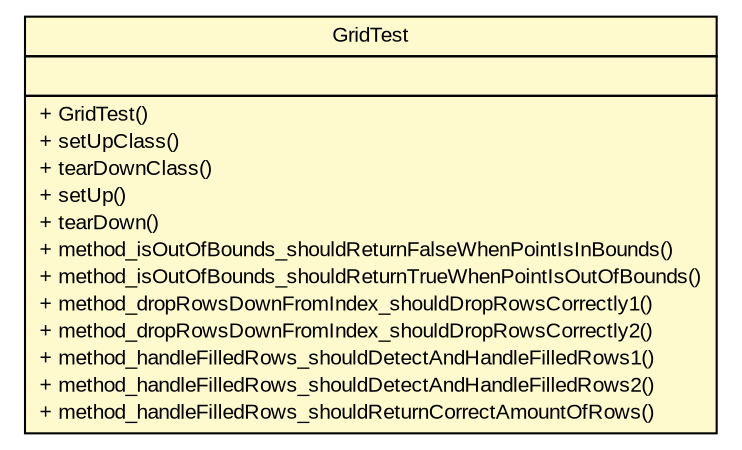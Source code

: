 #!/usr/local/bin/dot
#
# Class diagram 
# Generated by UMLGraph version R5_6 (http://www.umlgraph.org/)
#

digraph G {
	edge [fontname="arial",fontsize=10,labelfontname="arial",labelfontsize=10];
	node [fontname="arial",fontsize=10,shape=plaintext];
	nodesep=0.25;
	ranksep=0.5;
	// com.github.tilastokeskus.matertis.core.GridTest
	c303 [label=<<table title="com.github.tilastokeskus.matertis.core.GridTest" border="0" cellborder="1" cellspacing="0" cellpadding="2" port="p" bgcolor="lemonChiffon" href="./GridTest.html">
		<tr><td><table border="0" cellspacing="0" cellpadding="1">
<tr><td align="center" balign="center"> GridTest </td></tr>
		</table></td></tr>
		<tr><td><table border="0" cellspacing="0" cellpadding="1">
<tr><td align="left" balign="left">  </td></tr>
		</table></td></tr>
		<tr><td><table border="0" cellspacing="0" cellpadding="1">
<tr><td align="left" balign="left"> + GridTest() </td></tr>
<tr><td align="left" balign="left"> + setUpClass() </td></tr>
<tr><td align="left" balign="left"> + tearDownClass() </td></tr>
<tr><td align="left" balign="left"> + setUp() </td></tr>
<tr><td align="left" balign="left"> + tearDown() </td></tr>
<tr><td align="left" balign="left"> + method_isOutOfBounds_shouldReturnFalseWhenPointIsInBounds() </td></tr>
<tr><td align="left" balign="left"> + method_isOutOfBounds_shouldReturnTrueWhenPointIsOutOfBounds() </td></tr>
<tr><td align="left" balign="left"> + method_dropRowsDownFromIndex_shouldDropRowsCorrectly1() </td></tr>
<tr><td align="left" balign="left"> + method_dropRowsDownFromIndex_shouldDropRowsCorrectly2() </td></tr>
<tr><td align="left" balign="left"> + method_handleFilledRows_shouldDetectAndHandleFilledRows1() </td></tr>
<tr><td align="left" balign="left"> + method_handleFilledRows_shouldDetectAndHandleFilledRows2() </td></tr>
<tr><td align="left" balign="left"> + method_handleFilledRows_shouldReturnCorrectAmountOfRows() </td></tr>
		</table></td></tr>
		</table>>, URL="./GridTest.html", fontname="arial", fontcolor="black", fontsize=10.0];
}

